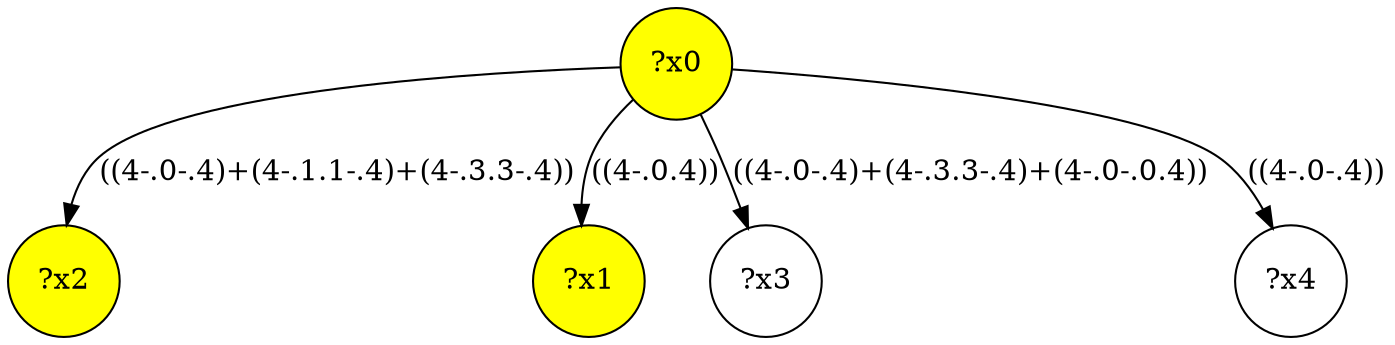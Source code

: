 digraph g {
	x0 [fillcolor="yellow", style="filled," shape=circle, label="?x0"];
	x2 [fillcolor="yellow", style="filled," shape=circle, label="?x2"];
	x1 [fillcolor="yellow", style="filled," shape=circle, label="?x1"];
	x0 -> x1 [label="((4-.0.4))"];
	x0 -> x2 [label="((4-.0-.4)+(4-.1.1-.4)+(4-.3.3-.4))"];
	x3 [shape=circle, label="?x3"];
	x0 -> x3 [label="((4-.0-.4)+(4-.3.3-.4)+(4-.0-.0.4))"];
	x4 [shape=circle, label="?x4"];
	x0 -> x4 [label="((4-.0-.4))"];
}
